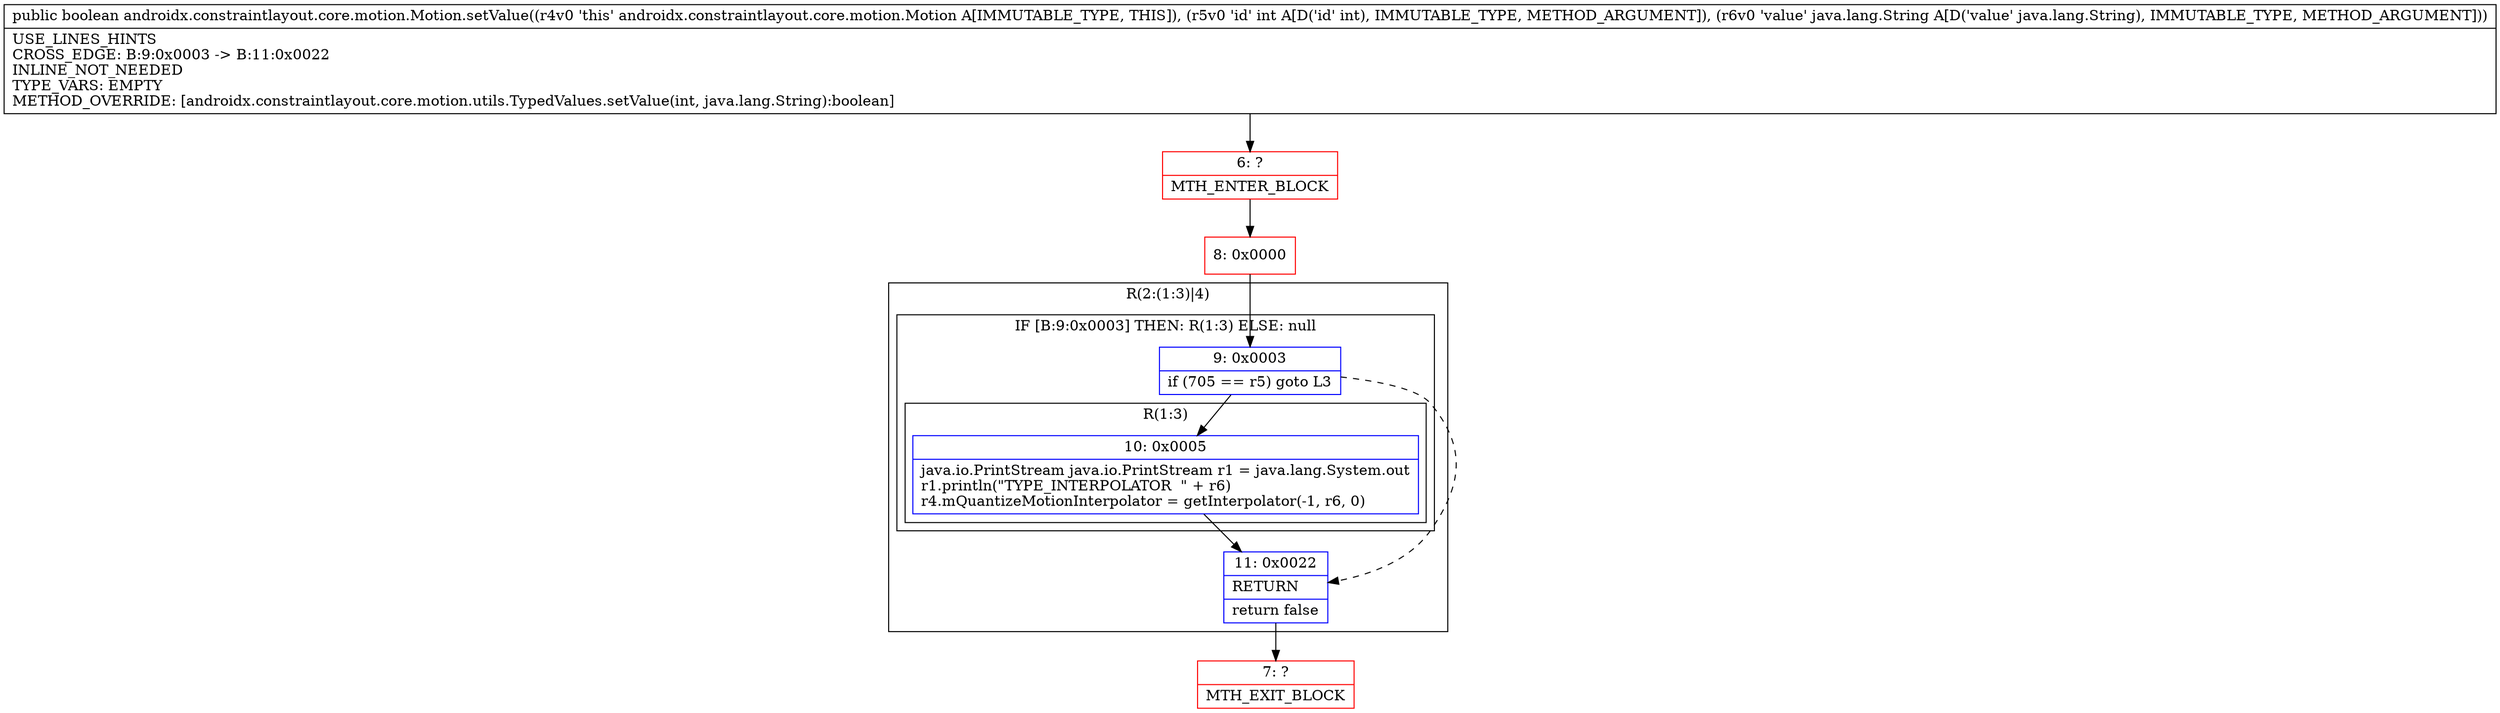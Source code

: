 digraph "CFG forandroidx.constraintlayout.core.motion.Motion.setValue(ILjava\/lang\/String;)Z" {
subgraph cluster_Region_935568218 {
label = "R(2:(1:3)|4)";
node [shape=record,color=blue];
subgraph cluster_IfRegion_158344765 {
label = "IF [B:9:0x0003] THEN: R(1:3) ELSE: null";
node [shape=record,color=blue];
Node_9 [shape=record,label="{9\:\ 0x0003|if (705 == r5) goto L3\l}"];
subgraph cluster_Region_1930616946 {
label = "R(1:3)";
node [shape=record,color=blue];
Node_10 [shape=record,label="{10\:\ 0x0005|java.io.PrintStream java.io.PrintStream r1 = java.lang.System.out\lr1.println(\"TYPE_INTERPOLATOR  \" + r6)\lr4.mQuantizeMotionInterpolator = getInterpolator(\-1, r6, 0)\l}"];
}
}
Node_11 [shape=record,label="{11\:\ 0x0022|RETURN\l|return false\l}"];
}
Node_6 [shape=record,color=red,label="{6\:\ ?|MTH_ENTER_BLOCK\l}"];
Node_8 [shape=record,color=red,label="{8\:\ 0x0000}"];
Node_7 [shape=record,color=red,label="{7\:\ ?|MTH_EXIT_BLOCK\l}"];
MethodNode[shape=record,label="{public boolean androidx.constraintlayout.core.motion.Motion.setValue((r4v0 'this' androidx.constraintlayout.core.motion.Motion A[IMMUTABLE_TYPE, THIS]), (r5v0 'id' int A[D('id' int), IMMUTABLE_TYPE, METHOD_ARGUMENT]), (r6v0 'value' java.lang.String A[D('value' java.lang.String), IMMUTABLE_TYPE, METHOD_ARGUMENT]))  | USE_LINES_HINTS\lCROSS_EDGE: B:9:0x0003 \-\> B:11:0x0022\lINLINE_NOT_NEEDED\lTYPE_VARS: EMPTY\lMETHOD_OVERRIDE: [androidx.constraintlayout.core.motion.utils.TypedValues.setValue(int, java.lang.String):boolean]\l}"];
MethodNode -> Node_6;Node_9 -> Node_10;
Node_9 -> Node_11[style=dashed];
Node_10 -> Node_11;
Node_11 -> Node_7;
Node_6 -> Node_8;
Node_8 -> Node_9;
}

